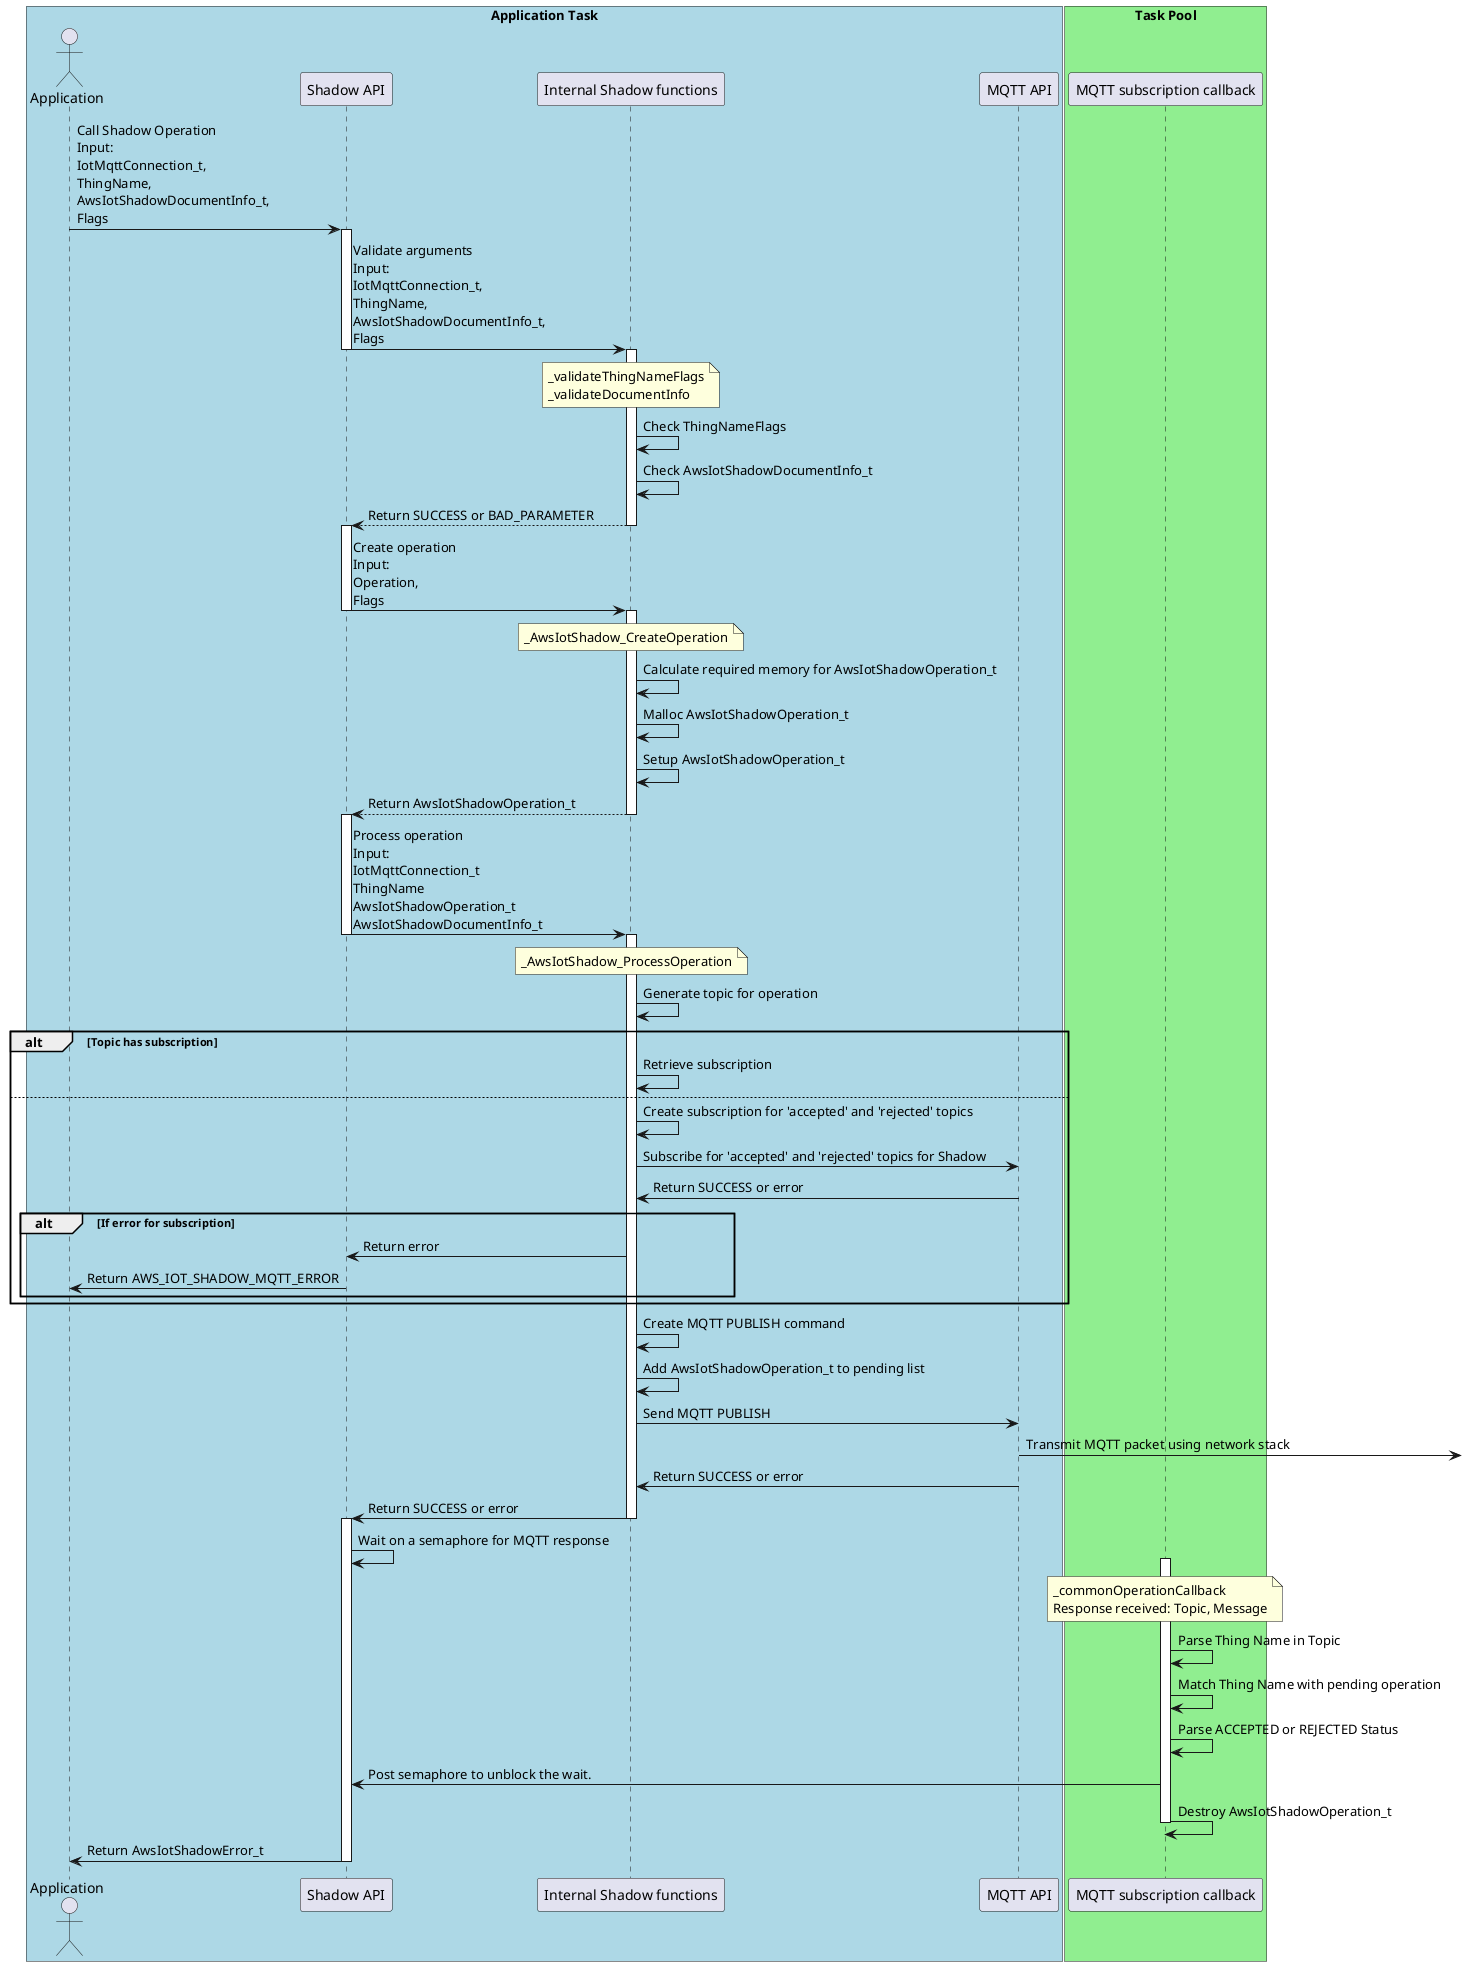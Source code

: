 @startuml
skinparam classFontSize 8
skinparam classFontName Helvetica

box "Application Task" #LightBlue
actor Application as app
participant "Shadow API" as shadow
participant "Internal Shadow functions" as internal
participant "MQTT API" as mqtt
end box


box "Task Pool" #LightGreen
participant "MQTT subscription callback" as callback
end box

app -> shadow: Call Shadow Operation\nInput:\nIotMqttConnection_t,\nThingName,\nAwsIotShadowDocumentInfo_t,\nFlags
activate shadow

shadow -> internal: Validate arguments\nInput:\nIotMqttConnection_t,\nThingName,\nAwsIotShadowDocumentInfo_t,\nFlags
deactivate shadow
activate internal
note over internal: _validateThingNameFlags\n_validateDocumentInfo
internal -> internal: Check ThingNameFlags
internal -> internal: Check AwsIotShadowDocumentInfo_t
return Return SUCCESS or BAD_PARAMETER
activate shadow

shadow -> internal: Create operation\nInput:\nOperation,\nFlags
deactivate shadow
activate internal
note over internal: _AwsIotShadow_CreateOperation
internal -> internal: Calculate required memory for AwsIotShadowOperation_t
internal -> internal: Malloc AwsIotShadowOperation_t
internal -> internal: Setup AwsIotShadowOperation_t
return Return AwsIotShadowOperation_t
activate shadow

shadow -> internal: Process operation\nInput:\nIotMqttConnection_t\nThingName\nAwsIotShadowOperation_t\nAwsIotShadowDocumentInfo_t
deactivate shadow
activate internal
note over internal: _AwsIotShadow_ProcessOperation
internal -> internal: Generate topic for operation
alt Topic has subscription
internal -> internal: Retrieve subscription
else
internal -> internal: Create subscription for 'accepted' and 'rejected' topics
internal -> mqtt: Subscribe for 'accepted' and 'rejected' topics for Shadow
mqtt -> internal: Return SUCCESS or error
alt If error for subscription
internal -> shadow: Return error
shadow -> app: Return AWS_IOT_SHADOW_MQTT_ERROR
end alt
end alt
internal -> internal: Create MQTT PUBLISH command
internal -> internal: Add AwsIotShadowOperation_t to pending list
internal -> mqtt: Send MQTT PUBLISH
mqtt -> : Transmit MQTT packet using network stack
mqtt -> internal: Return SUCCESS or error
internal -> shadow: Return SUCCESS or error
deactivate internal
activate shadow
shadow -> shadow: Wait on a semaphore for MQTT response


note over callback: _commonOperationCallback\nResponse received: Topic, Message
activate callback
callback -> callback: Parse Thing Name in Topic
callback -> callback: Match Thing Name with pending operation
callback -> callback: Parse ACCEPTED or REJECTED Status
callback -> shadow: Post semaphore to unblock the wait.
callback -> callback: Destroy AwsIotShadowOperation_t
deactivate callback
shadow -> app: Return AwsIotShadowError_t
deactivate shadow


@enduml